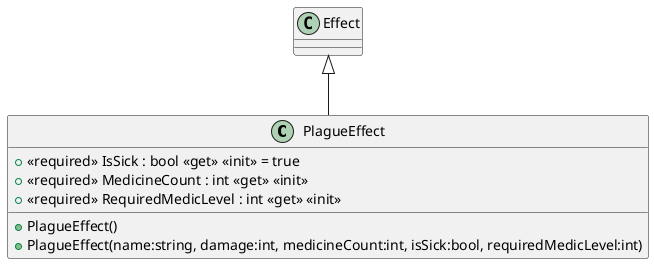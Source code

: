 @startuml
class PlagueEffect {
    + PlagueEffect()
    + PlagueEffect(name:string, damage:int, medicineCount:int, isSick:bool, requiredMedicLevel:int)
    + <<required>> IsSick : bool <<get>> <<init>> = true
    + <<required>> MedicineCount : int <<get>> <<init>>
    + <<required>> RequiredMedicLevel : int <<get>> <<init>>
}
Effect <|-- PlagueEffect
@enduml
